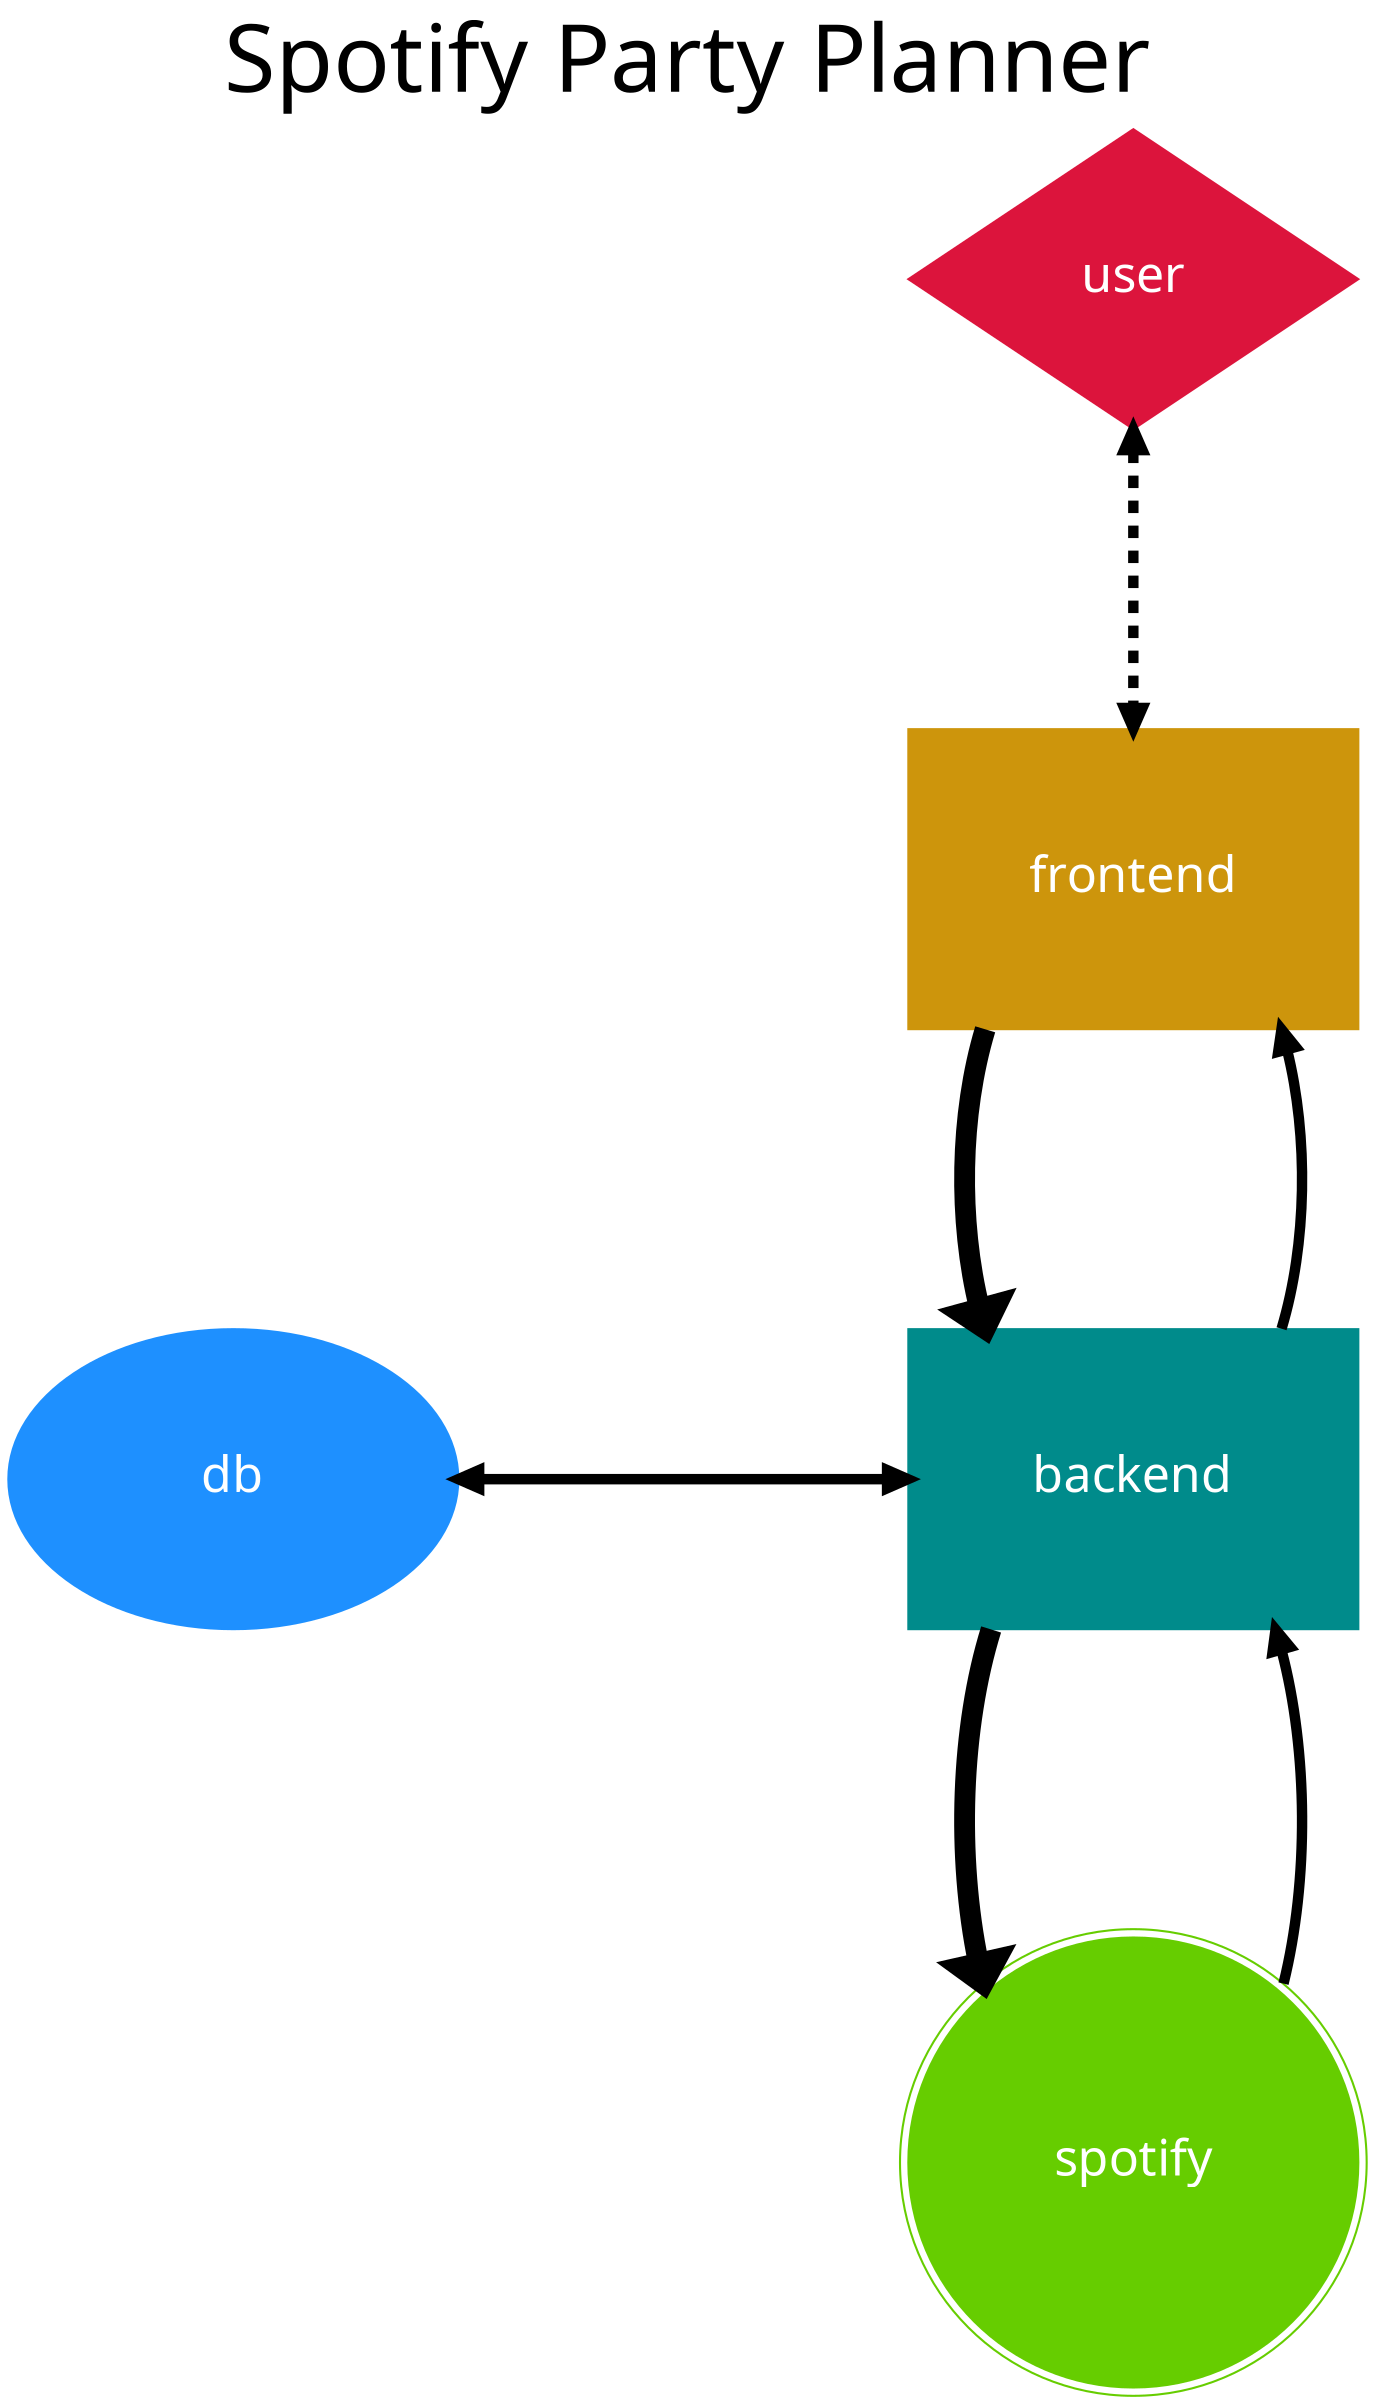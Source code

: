 digraph partyplanner {
    
    label="Spotify Party Planner"
    labelloc=t
    fontname="JetBrains Mono Medium"

    graph [fontsize=45 ranksep=2]
    node [fontname="JetBrains Mono Medium" fontcolor=white fontsize=24 padding=5 style=filled]
    edge [dir=both penwidth=5] 
    nodesep=3
    
    "user" [shape=diamond height=2 width=3 color=crimson]
    "frontend" [shape=box height=2 width=3 color=darkgoldenrod3]
    "backend" [shape=box height=2 width=3 color=cyan4]
    "db" [shape=oval height=2 width=3 color=dodgerblue1]
    "spotify" [shape=doublecircle height=2 width=3 color=chartreuse3]

    "user" -> "frontend" [style=dashed]

    "frontend" -> "backend" [penwidth=10 dir=LR]
    "backend" -> "frontend" [style=solid dir=LR]
    {rank=same; "db" -> "backend" [style=solid]}
    "backend" -> "spotify" [penwidth=10 dir=LR]
    "spotify" -> "backend" [style=solid dir=LR]
    
}
